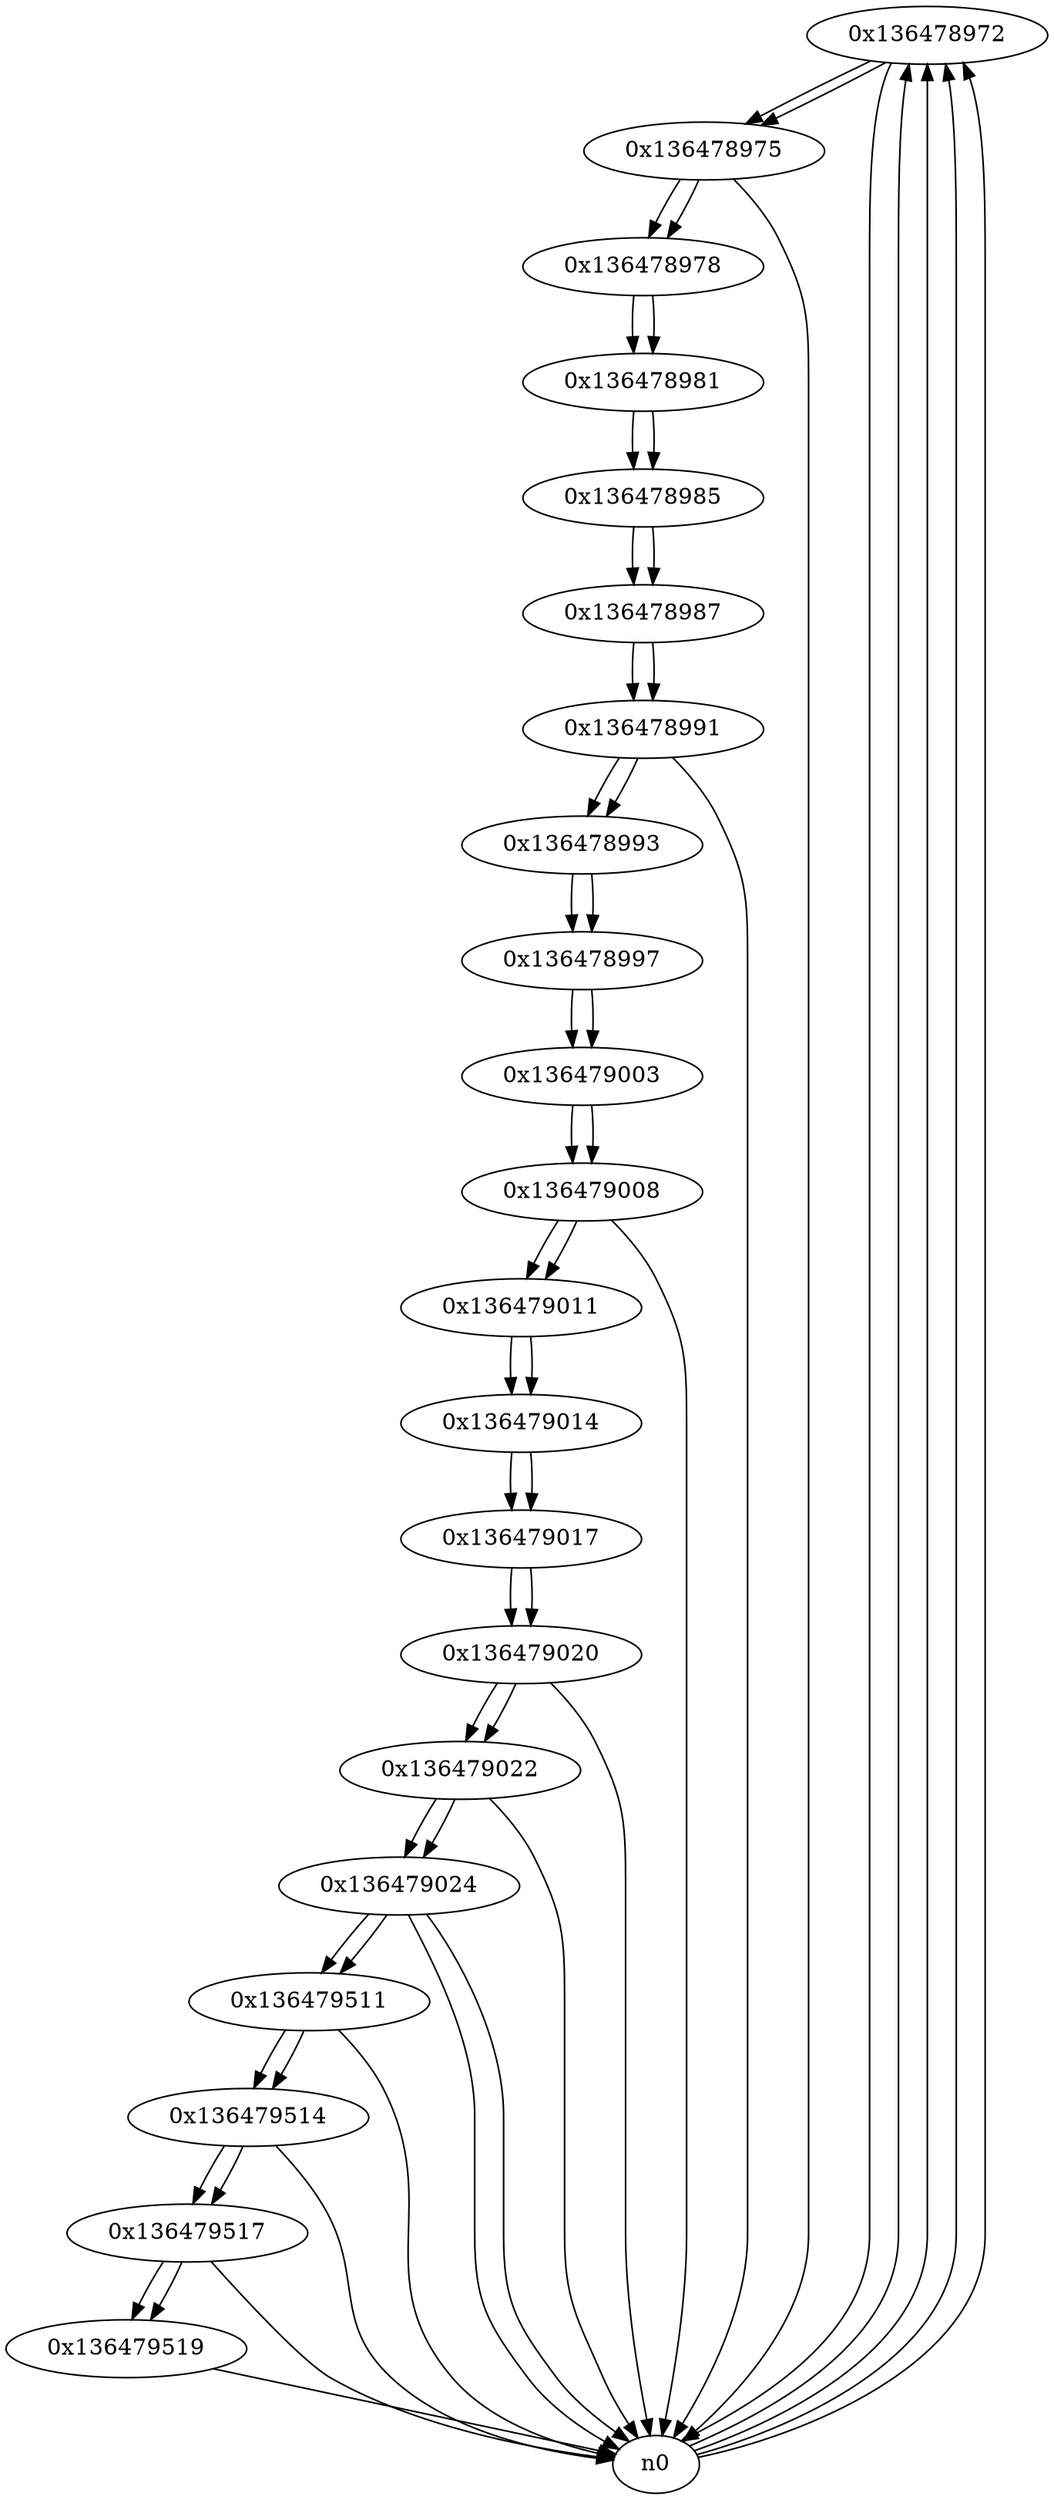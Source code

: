 digraph G{
/* nodes */
  n1 [label="0x136478972"]
  n2 [label="0x136478975"]
  n3 [label="0x136478978"]
  n4 [label="0x136478981"]
  n5 [label="0x136478985"]
  n6 [label="0x136478987"]
  n7 [label="0x136478991"]
  n8 [label="0x136478993"]
  n9 [label="0x136478997"]
  n10 [label="0x136479003"]
  n11 [label="0x136479008"]
  n12 [label="0x136479011"]
  n13 [label="0x136479014"]
  n14 [label="0x136479017"]
  n15 [label="0x136479020"]
  n16 [label="0x136479022"]
  n17 [label="0x136479024"]
  n18 [label="0x136479511"]
  n19 [label="0x136479514"]
  n20 [label="0x136479517"]
  n21 [label="0x136479519"]
/* edges */
n1 -> n2;
n1 -> n0;
n0 -> n1;
n0 -> n1;
n0 -> n1;
n0 -> n1;
n2 -> n3;
n2 -> n0;
n1 -> n2;
n3 -> n4;
n2 -> n3;
n4 -> n5;
n3 -> n4;
n5 -> n6;
n4 -> n5;
n6 -> n7;
n5 -> n6;
n7 -> n8;
n7 -> n0;
n6 -> n7;
n8 -> n9;
n7 -> n8;
n9 -> n10;
n8 -> n9;
n10 -> n11;
n9 -> n10;
n11 -> n12;
n11 -> n0;
n10 -> n11;
n12 -> n13;
n11 -> n12;
n13 -> n14;
n12 -> n13;
n14 -> n15;
n13 -> n14;
n15 -> n16;
n15 -> n0;
n14 -> n15;
n16 -> n17;
n16 -> n0;
n15 -> n16;
n17 -> n18;
n17 -> n0;
n17 -> n0;
n16 -> n17;
n18 -> n19;
n18 -> n0;
n17 -> n18;
n19 -> n20;
n19 -> n0;
n18 -> n19;
n20 -> n21;
n20 -> n0;
n19 -> n20;
n21 -> n0;
n20 -> n21;
}
